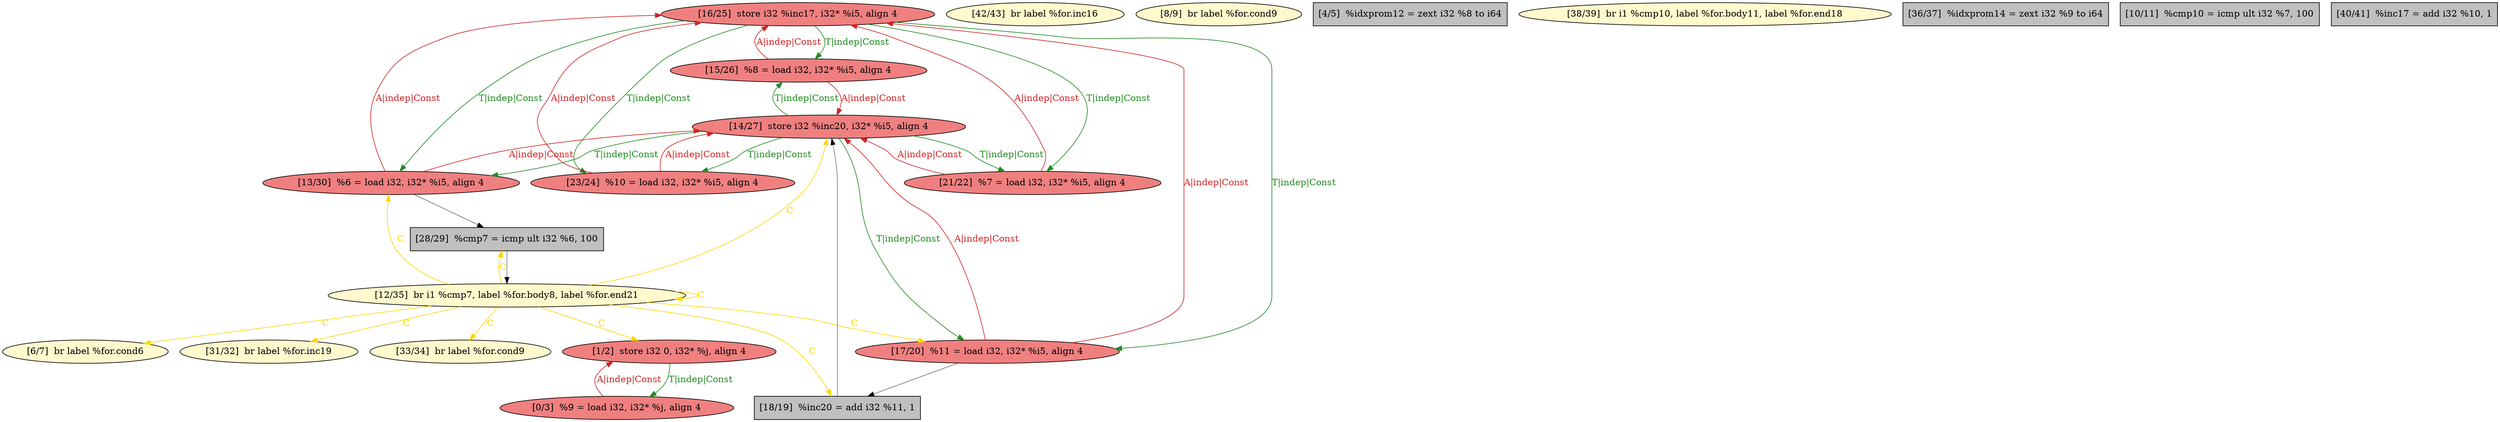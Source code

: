 
digraph G {


node1256 [fillcolor=lightcoral,label="[16/25]  store i32 %inc17, i32* %i5, align 4",shape=ellipse,style=filled ]
node1255 [fillcolor=lightcoral,label="[14/27]  store i32 %inc20, i32* %i5, align 4",shape=ellipse,style=filled ]
node1253 [fillcolor=lemonchiffon,label="[42/43]  br label %for.inc16",shape=ellipse,style=filled ]
node1252 [fillcolor=lightcoral,label="[15/26]  %8 = load i32, i32* %i5, align 4",shape=ellipse,style=filled ]
node1251 [fillcolor=grey,label="[28/29]  %cmp7 = icmp ult i32 %6, 100",shape=rectangle,style=filled ]
node1238 [fillcolor=lemonchiffon,label="[8/9]  br label %for.cond9",shape=ellipse,style=filled ]
node1237 [fillcolor=lemonchiffon,label="[6/7]  br label %for.cond6",shape=ellipse,style=filled ]
node1243 [fillcolor=lightcoral,label="[23/24]  %10 = load i32, i32* %i5, align 4",shape=ellipse,style=filled ]
node1240 [fillcolor=lemonchiffon,label="[12/35]  br i1 %cmp7, label %for.body8, label %for.end21",shape=ellipse,style=filled ]
node1254 [fillcolor=lemonchiffon,label="[31/32]  br label %for.inc19",shape=ellipse,style=filled ]
node1236 [fillcolor=grey,label="[4/5]  %idxprom12 = zext i32 %8 to i64",shape=rectangle,style=filled ]
node1241 [fillcolor=lemonchiffon,label="[33/34]  br label %for.cond9",shape=ellipse,style=filled ]
node1242 [fillcolor=lightcoral,label="[21/22]  %7 = load i32, i32* %i5, align 4",shape=ellipse,style=filled ]
node1235 [fillcolor=lightcoral,label="[0/3]  %9 = load i32, i32* %j, align 4",shape=ellipse,style=filled ]
node1247 [fillcolor=lemonchiffon,label="[38/39]  br i1 %cmp10, label %for.body11, label %for.end18",shape=ellipse,style=filled ]
node1244 [fillcolor=lightcoral,label="[17/20]  %11 = load i32, i32* %i5, align 4",shape=ellipse,style=filled ]
node1245 [fillcolor=grey,label="[36/37]  %idxprom14 = zext i32 %9 to i64",shape=rectangle,style=filled ]
node1249 [fillcolor=lightcoral,label="[1/2]  store i32 0, i32* %j, align 4",shape=ellipse,style=filled ]
node1239 [fillcolor=grey,label="[10/11]  %cmp10 = icmp ult i32 %7, 100",shape=rectangle,style=filled ]
node1246 [fillcolor=grey,label="[18/19]  %inc20 = add i32 %11, 1",shape=rectangle,style=filled ]
node1248 [fillcolor=grey,label="[40/41]  %inc17 = add i32 %10, 1",shape=rectangle,style=filled ]
node1250 [fillcolor=lightcoral,label="[13/30]  %6 = load i32, i32* %i5, align 4",shape=ellipse,style=filled ]

node1250->node1256 [style=solid,color=firebrick3,label="A|indep|Const",penwidth=1.0,fontcolor=firebrick3 ]
node1246->node1255 [style=solid,color=black,label="",penwidth=0.5,fontcolor=black ]
node1256->node1252 [style=solid,color=forestgreen,label="T|indep|Const",penwidth=1.0,fontcolor=forestgreen ]
node1240->node1251 [style=solid,color=gold,label="C",penwidth=1.0,fontcolor=gold ]
node1249->node1235 [style=solid,color=forestgreen,label="T|indep|Const",penwidth=1.0,fontcolor=forestgreen ]
node1251->node1240 [style=solid,color=black,label="",penwidth=0.5,fontcolor=black ]
node1235->node1249 [style=solid,color=firebrick3,label="A|indep|Const",penwidth=1.0,fontcolor=firebrick3 ]
node1240->node1254 [style=solid,color=gold,label="C",penwidth=1.0,fontcolor=gold ]
node1250->node1255 [style=solid,color=firebrick3,label="A|indep|Const",penwidth=1.0,fontcolor=firebrick3 ]
node1250->node1251 [style=solid,color=black,label="",penwidth=0.5,fontcolor=black ]
node1240->node1244 [style=solid,color=gold,label="C",penwidth=1.0,fontcolor=gold ]
node1255->node1244 [style=solid,color=forestgreen,label="T|indep|Const",penwidth=1.0,fontcolor=forestgreen ]
node1255->node1243 [style=solid,color=forestgreen,label="T|indep|Const",penwidth=1.0,fontcolor=forestgreen ]
node1255->node1252 [style=solid,color=forestgreen,label="T|indep|Const",penwidth=1.0,fontcolor=forestgreen ]
node1240->node1241 [style=solid,color=gold,label="C",penwidth=1.0,fontcolor=gold ]
node1240->node1246 [style=solid,color=gold,label="C",penwidth=1.0,fontcolor=gold ]
node1240->node1250 [style=solid,color=gold,label="C",penwidth=1.0,fontcolor=gold ]
node1240->node1249 [style=solid,color=gold,label="C",penwidth=1.0,fontcolor=gold ]
node1243->node1256 [style=solid,color=firebrick3,label="A|indep|Const",penwidth=1.0,fontcolor=firebrick3 ]
node1255->node1242 [style=solid,color=forestgreen,label="T|indep|Const",penwidth=1.0,fontcolor=forestgreen ]
node1256->node1250 [style=solid,color=forestgreen,label="T|indep|Const",penwidth=1.0,fontcolor=forestgreen ]
node1243->node1255 [style=solid,color=firebrick3,label="A|indep|Const",penwidth=1.0,fontcolor=firebrick3 ]
node1244->node1255 [style=solid,color=firebrick3,label="A|indep|Const",penwidth=1.0,fontcolor=firebrick3 ]
node1252->node1255 [style=solid,color=firebrick3,label="A|indep|Const",penwidth=1.0,fontcolor=firebrick3 ]
node1240->node1240 [style=solid,color=gold,label="C",penwidth=1.0,fontcolor=gold ]
node1242->node1255 [style=solid,color=firebrick3,label="A|indep|Const",penwidth=1.0,fontcolor=firebrick3 ]
node1255->node1250 [style=solid,color=forestgreen,label="T|indep|Const",penwidth=1.0,fontcolor=forestgreen ]
node1244->node1256 [style=solid,color=firebrick3,label="A|indep|Const",penwidth=1.0,fontcolor=firebrick3 ]
node1256->node1243 [style=solid,color=forestgreen,label="T|indep|Const",penwidth=1.0,fontcolor=forestgreen ]
node1252->node1256 [style=solid,color=firebrick3,label="A|indep|Const",penwidth=1.0,fontcolor=firebrick3 ]
node1244->node1246 [style=solid,color=black,label="",penwidth=0.5,fontcolor=black ]
node1240->node1237 [style=solid,color=gold,label="C",penwidth=1.0,fontcolor=gold ]
node1242->node1256 [style=solid,color=firebrick3,label="A|indep|Const",penwidth=1.0,fontcolor=firebrick3 ]
node1256->node1242 [style=solid,color=forestgreen,label="T|indep|Const",penwidth=1.0,fontcolor=forestgreen ]
node1240->node1255 [style=solid,color=gold,label="C",penwidth=1.0,fontcolor=gold ]
node1256->node1244 [style=solid,color=forestgreen,label="T|indep|Const",penwidth=1.0,fontcolor=forestgreen ]


}
